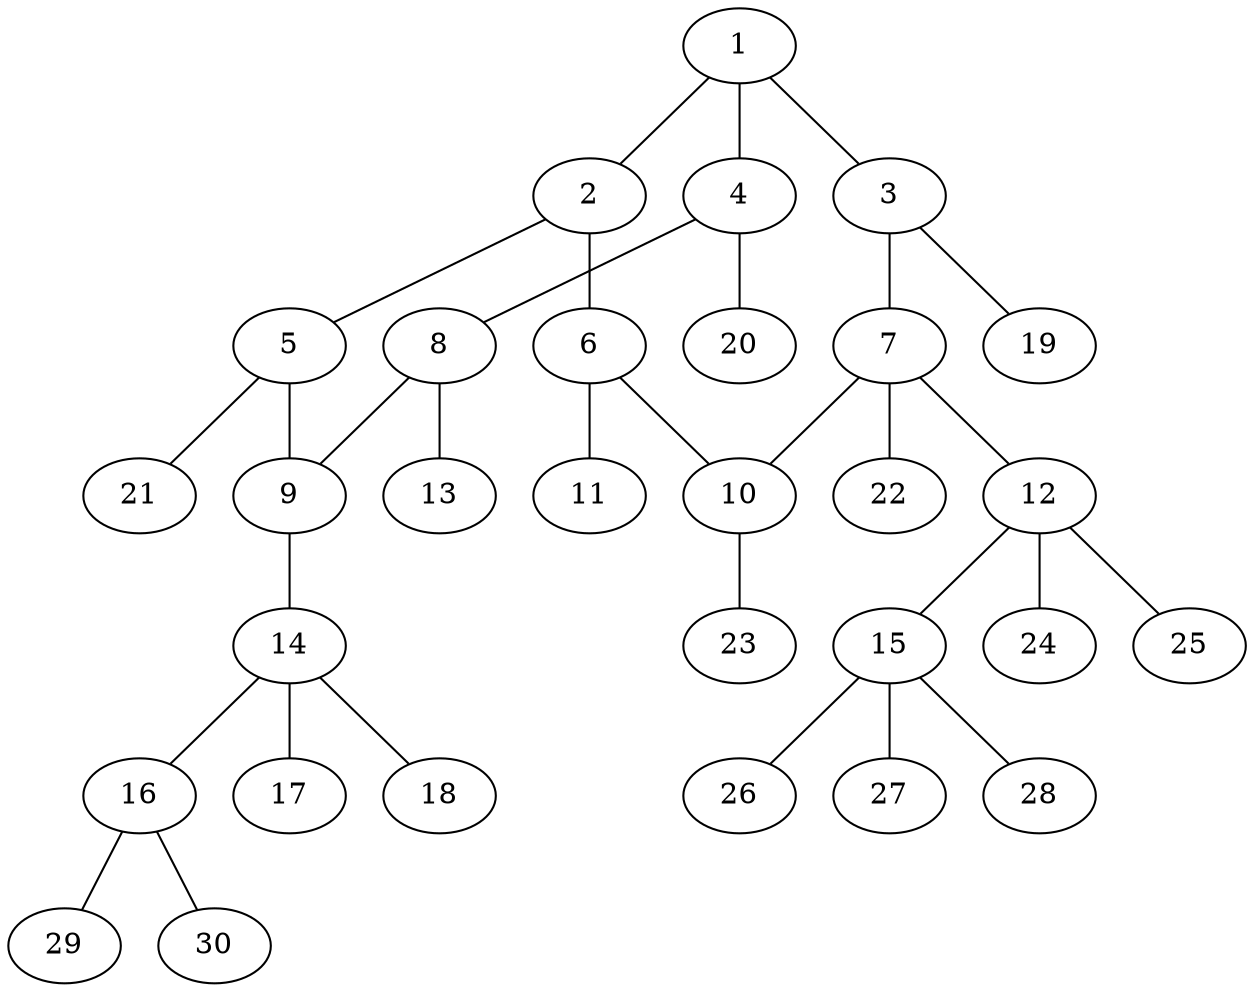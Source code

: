graph molecule_1224 {
	1	 [chem=C];
	2	 [chem=C];
	1 -- 2	 [valence=2];
	3	 [chem=N];
	1 -- 3	 [valence=1];
	4	 [chem=C];
	1 -- 4	 [valence=1];
	5	 [chem=C];
	2 -- 5	 [valence=1];
	6	 [chem=C];
	2 -- 6	 [valence=1];
	7	 [chem=C];
	3 -- 7	 [valence=1];
	19	 [chem=H];
	3 -- 19	 [valence=1];
	8	 [chem=C];
	4 -- 8	 [valence=2];
	20	 [chem=H];
	4 -- 20	 [valence=1];
	9	 [chem=C];
	5 -- 9	 [valence=2];
	21	 [chem=H];
	5 -- 21	 [valence=1];
	10	 [chem=N];
	6 -- 10	 [valence=1];
	11	 [chem=O];
	6 -- 11	 [valence=2];
	7 -- 10	 [valence=1];
	12	 [chem=C];
	7 -- 12	 [valence=1];
	22	 [chem=H];
	7 -- 22	 [valence=1];
	8 -- 9	 [valence=1];
	13	 [chem=Cl];
	8 -- 13	 [valence=1];
	14	 [chem=S];
	9 -- 14	 [valence=1];
	23	 [chem=H];
	10 -- 23	 [valence=1];
	15	 [chem=C];
	12 -- 15	 [valence=1];
	24	 [chem=H];
	12 -- 24	 [valence=1];
	25	 [chem=H];
	12 -- 25	 [valence=1];
	16	 [chem=N];
	14 -- 16	 [valence=1];
	17	 [chem=O];
	14 -- 17	 [valence=2];
	18	 [chem=O];
	14 -- 18	 [valence=2];
	26	 [chem=H];
	15 -- 26	 [valence=1];
	27	 [chem=H];
	15 -- 27	 [valence=1];
	28	 [chem=H];
	15 -- 28	 [valence=1];
	29	 [chem=H];
	16 -- 29	 [valence=1];
	30	 [chem=H];
	16 -- 30	 [valence=1];
}

